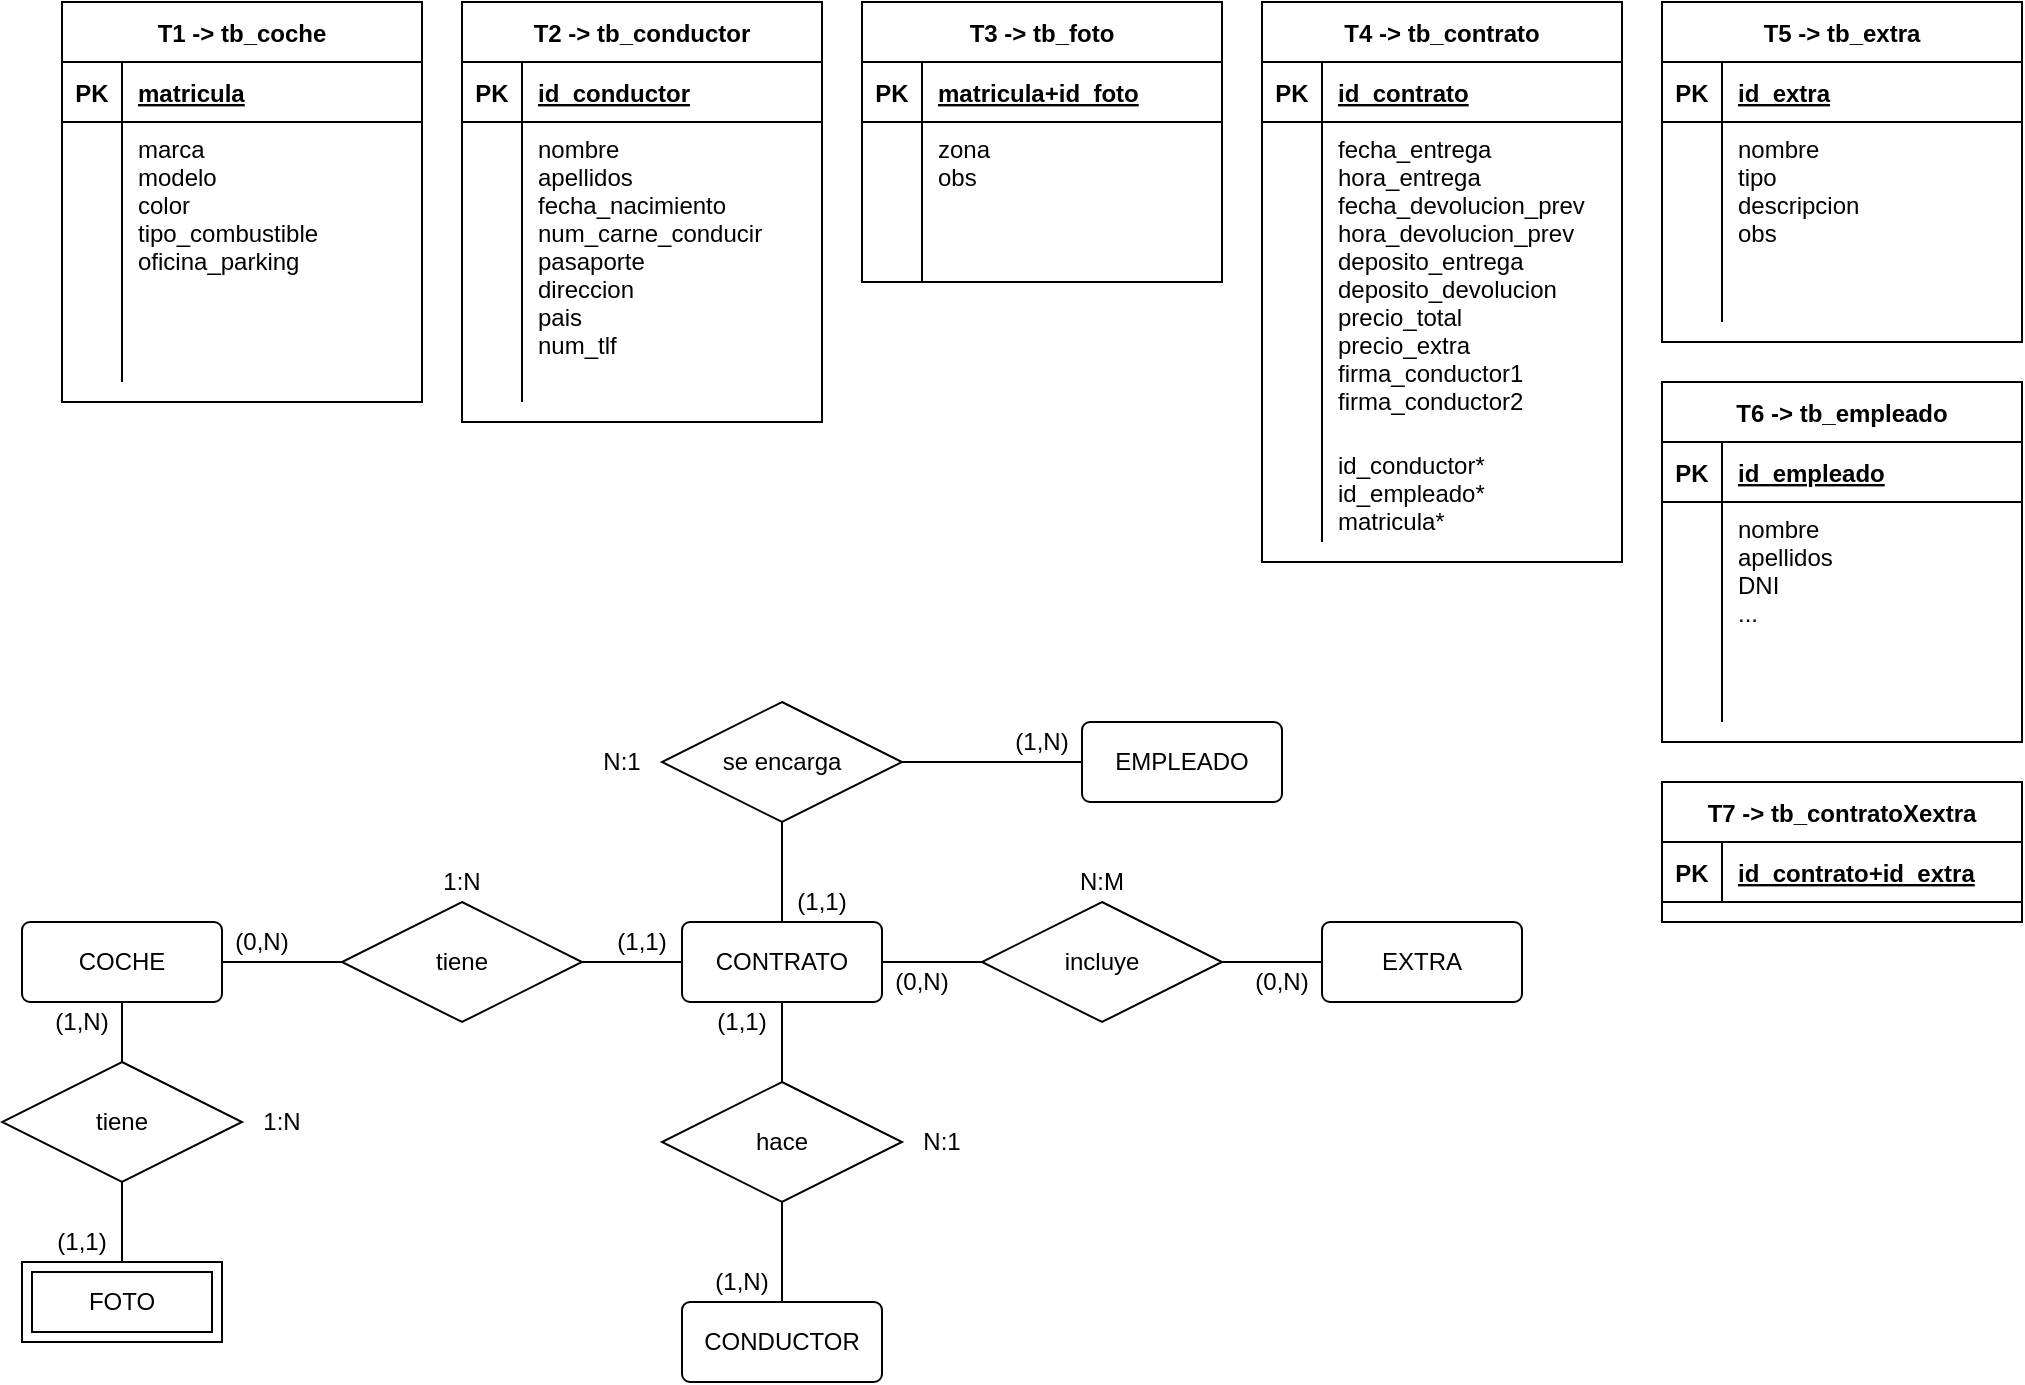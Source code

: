 <mxfile version="14.2.9" type="github"><diagram id="1MVjLDd_sgTOv8rTVsyx" name="Page-1"><mxGraphModel dx="635" dy="588" grid="1" gridSize="10" guides="1" tooltips="1" connect="1" arrows="1" fold="1" page="1" pageScale="1" pageWidth="827" pageHeight="1169" math="0" shadow="0"><root><mxCell id="0"/><mxCell id="1" parent="0"/><mxCell id="jtcwcKL_pfD3O9vpnACq-1" value="T1 -&gt; tb_coche" style="shape=table;startSize=30;container=1;collapsible=1;childLayout=tableLayout;fixedRows=1;rowLines=0;fontStyle=1;align=center;resizeLast=1;" vertex="1" parent="1"><mxGeometry x="40" y="40" width="180" height="200" as="geometry"/></mxCell><mxCell id="jtcwcKL_pfD3O9vpnACq-2" value="" style="shape=partialRectangle;collapsible=0;dropTarget=0;pointerEvents=0;fillColor=none;top=0;left=0;bottom=1;right=0;points=[[0,0.5],[1,0.5]];portConstraint=eastwest;" vertex="1" parent="jtcwcKL_pfD3O9vpnACq-1"><mxGeometry y="30" width="180" height="30" as="geometry"/></mxCell><mxCell id="jtcwcKL_pfD3O9vpnACq-3" value="PK" style="shape=partialRectangle;connectable=0;fillColor=none;top=0;left=0;bottom=0;right=0;fontStyle=1;overflow=hidden;" vertex="1" parent="jtcwcKL_pfD3O9vpnACq-2"><mxGeometry width="30" height="30" as="geometry"/></mxCell><mxCell id="jtcwcKL_pfD3O9vpnACq-4" value="matricula" style="shape=partialRectangle;connectable=0;fillColor=none;top=0;left=0;bottom=0;right=0;align=left;spacingLeft=6;fontStyle=5;overflow=hidden;" vertex="1" parent="jtcwcKL_pfD3O9vpnACq-2"><mxGeometry x="30" width="150" height="30" as="geometry"/></mxCell><mxCell id="jtcwcKL_pfD3O9vpnACq-5" value="" style="shape=partialRectangle;collapsible=0;dropTarget=0;pointerEvents=0;fillColor=none;top=0;left=0;bottom=0;right=0;points=[[0,0.5],[1,0.5]];portConstraint=eastwest;" vertex="1" parent="jtcwcKL_pfD3O9vpnACq-1"><mxGeometry y="60" width="180" height="130" as="geometry"/></mxCell><mxCell id="jtcwcKL_pfD3O9vpnACq-6" value="" style="shape=partialRectangle;connectable=0;fillColor=none;top=0;left=0;bottom=0;right=0;editable=1;overflow=hidden;" vertex="1" parent="jtcwcKL_pfD3O9vpnACq-5"><mxGeometry width="30" height="130" as="geometry"/></mxCell><mxCell id="jtcwcKL_pfD3O9vpnACq-7" value="marca&#10;modelo&#10;color&#10;tipo_combustible&#10;oficina_parking" style="shape=partialRectangle;connectable=0;fillColor=none;top=0;left=0;bottom=0;right=0;align=left;spacingLeft=6;overflow=hidden;labelPosition=center;verticalLabelPosition=middle;verticalAlign=top;" vertex="1" parent="jtcwcKL_pfD3O9vpnACq-5"><mxGeometry x="30" width="150" height="130" as="geometry"/></mxCell><mxCell id="jtcwcKL_pfD3O9vpnACq-14" value="T2 -&gt; tb_conductor" style="shape=table;startSize=30;container=1;collapsible=1;childLayout=tableLayout;fixedRows=1;rowLines=0;fontStyle=1;align=center;resizeLast=1;" vertex="1" parent="1"><mxGeometry x="240" y="40" width="180" height="210" as="geometry"/></mxCell><mxCell id="jtcwcKL_pfD3O9vpnACq-15" value="" style="shape=partialRectangle;collapsible=0;dropTarget=0;pointerEvents=0;fillColor=none;top=0;left=0;bottom=1;right=0;points=[[0,0.5],[1,0.5]];portConstraint=eastwest;" vertex="1" parent="jtcwcKL_pfD3O9vpnACq-14"><mxGeometry y="30" width="180" height="30" as="geometry"/></mxCell><mxCell id="jtcwcKL_pfD3O9vpnACq-16" value="PK" style="shape=partialRectangle;connectable=0;fillColor=none;top=0;left=0;bottom=0;right=0;fontStyle=1;overflow=hidden;" vertex="1" parent="jtcwcKL_pfD3O9vpnACq-15"><mxGeometry width="30" height="30" as="geometry"/></mxCell><mxCell id="jtcwcKL_pfD3O9vpnACq-17" value="id_conductor" style="shape=partialRectangle;connectable=0;fillColor=none;top=0;left=0;bottom=0;right=0;align=left;spacingLeft=6;fontStyle=5;overflow=hidden;" vertex="1" parent="jtcwcKL_pfD3O9vpnACq-15"><mxGeometry x="30" width="150" height="30" as="geometry"/></mxCell><mxCell id="jtcwcKL_pfD3O9vpnACq-18" value="" style="shape=partialRectangle;collapsible=0;dropTarget=0;pointerEvents=0;fillColor=none;top=0;left=0;bottom=0;right=0;points=[[0,0.5],[1,0.5]];portConstraint=eastwest;" vertex="1" parent="jtcwcKL_pfD3O9vpnACq-14"><mxGeometry y="60" width="180" height="140" as="geometry"/></mxCell><mxCell id="jtcwcKL_pfD3O9vpnACq-19" value="" style="shape=partialRectangle;connectable=0;fillColor=none;top=0;left=0;bottom=0;right=0;editable=1;overflow=hidden;" vertex="1" parent="jtcwcKL_pfD3O9vpnACq-18"><mxGeometry width="30" height="140" as="geometry"/></mxCell><mxCell id="jtcwcKL_pfD3O9vpnACq-20" value="nombre&#10;apellidos&#10;fecha_nacimiento&#10;num_carne_conducir&#10;pasaporte&#10;direccion&#10;pais&#10;num_tlf" style="shape=partialRectangle;connectable=0;fillColor=none;top=0;left=0;bottom=0;right=0;align=left;spacingLeft=6;overflow=hidden;verticalAlign=top;" vertex="1" parent="jtcwcKL_pfD3O9vpnACq-18"><mxGeometry x="30" width="150" height="140" as="geometry"/></mxCell><mxCell id="jtcwcKL_pfD3O9vpnACq-27" value="T3 -&gt; tb_foto" style="shape=table;startSize=30;container=1;collapsible=1;childLayout=tableLayout;fixedRows=1;rowLines=0;fontStyle=1;align=center;resizeLast=1;" vertex="1" parent="1"><mxGeometry x="440" y="40" width="180" height="140" as="geometry"/></mxCell><mxCell id="jtcwcKL_pfD3O9vpnACq-28" value="" style="shape=partialRectangle;collapsible=0;dropTarget=0;pointerEvents=0;fillColor=none;top=0;left=0;bottom=1;right=0;points=[[0,0.5],[1,0.5]];portConstraint=eastwest;" vertex="1" parent="jtcwcKL_pfD3O9vpnACq-27"><mxGeometry y="30" width="180" height="30" as="geometry"/></mxCell><mxCell id="jtcwcKL_pfD3O9vpnACq-29" value="PK" style="shape=partialRectangle;connectable=0;fillColor=none;top=0;left=0;bottom=0;right=0;fontStyle=1;overflow=hidden;" vertex="1" parent="jtcwcKL_pfD3O9vpnACq-28"><mxGeometry width="30" height="30" as="geometry"/></mxCell><mxCell id="jtcwcKL_pfD3O9vpnACq-30" value="matricula+id_foto" style="shape=partialRectangle;connectable=0;fillColor=none;top=0;left=0;bottom=0;right=0;align=left;spacingLeft=6;fontStyle=5;overflow=hidden;" vertex="1" parent="jtcwcKL_pfD3O9vpnACq-28"><mxGeometry x="30" width="150" height="30" as="geometry"/></mxCell><mxCell id="jtcwcKL_pfD3O9vpnACq-31" value="" style="shape=partialRectangle;collapsible=0;dropTarget=0;pointerEvents=0;fillColor=none;top=0;left=0;bottom=0;right=0;points=[[0,0.5],[1,0.5]];portConstraint=eastwest;" vertex="1" parent="jtcwcKL_pfD3O9vpnACq-27"><mxGeometry y="60" width="180" height="50" as="geometry"/></mxCell><mxCell id="jtcwcKL_pfD3O9vpnACq-32" value="" style="shape=partialRectangle;connectable=0;fillColor=none;top=0;left=0;bottom=0;right=0;editable=1;overflow=hidden;" vertex="1" parent="jtcwcKL_pfD3O9vpnACq-31"><mxGeometry width="30" height="50" as="geometry"/></mxCell><mxCell id="jtcwcKL_pfD3O9vpnACq-33" value="zona&#10;obs" style="shape=partialRectangle;connectable=0;fillColor=none;top=0;left=0;bottom=0;right=0;align=left;spacingLeft=6;overflow=hidden;verticalAlign=top;" vertex="1" parent="jtcwcKL_pfD3O9vpnACq-31"><mxGeometry x="30" width="150" height="50" as="geometry"/></mxCell><mxCell id="jtcwcKL_pfD3O9vpnACq-34" value="" style="shape=partialRectangle;collapsible=0;dropTarget=0;pointerEvents=0;fillColor=none;top=0;left=0;bottom=0;right=0;points=[[0,0.5],[1,0.5]];portConstraint=eastwest;" vertex="1" parent="jtcwcKL_pfD3O9vpnACq-27"><mxGeometry y="110" width="180" height="30" as="geometry"/></mxCell><mxCell id="jtcwcKL_pfD3O9vpnACq-35" value="" style="shape=partialRectangle;connectable=0;fillColor=none;top=0;left=0;bottom=0;right=0;editable=1;overflow=hidden;" vertex="1" parent="jtcwcKL_pfD3O9vpnACq-34"><mxGeometry width="30" height="30" as="geometry"/></mxCell><mxCell id="jtcwcKL_pfD3O9vpnACq-36" value="" style="shape=partialRectangle;connectable=0;fillColor=none;top=0;left=0;bottom=0;right=0;align=left;spacingLeft=6;overflow=hidden;" vertex="1" parent="jtcwcKL_pfD3O9vpnACq-34"><mxGeometry x="30" width="150" height="30" as="geometry"/></mxCell><mxCell id="jtcwcKL_pfD3O9vpnACq-40" value="T4 -&gt; tb_contrato" style="shape=table;startSize=30;container=1;collapsible=1;childLayout=tableLayout;fixedRows=1;rowLines=0;fontStyle=1;align=center;resizeLast=1;" vertex="1" parent="1"><mxGeometry x="640" y="40" width="180" height="280" as="geometry"/></mxCell><mxCell id="jtcwcKL_pfD3O9vpnACq-41" value="" style="shape=partialRectangle;collapsible=0;dropTarget=0;pointerEvents=0;fillColor=none;top=0;left=0;bottom=1;right=0;points=[[0,0.5],[1,0.5]];portConstraint=eastwest;" vertex="1" parent="jtcwcKL_pfD3O9vpnACq-40"><mxGeometry y="30" width="180" height="30" as="geometry"/></mxCell><mxCell id="jtcwcKL_pfD3O9vpnACq-42" value="PK" style="shape=partialRectangle;connectable=0;fillColor=none;top=0;left=0;bottom=0;right=0;fontStyle=1;overflow=hidden;" vertex="1" parent="jtcwcKL_pfD3O9vpnACq-41"><mxGeometry width="30" height="30" as="geometry"/></mxCell><mxCell id="jtcwcKL_pfD3O9vpnACq-43" value="id_contrato" style="shape=partialRectangle;connectable=0;fillColor=none;top=0;left=0;bottom=0;right=0;align=left;spacingLeft=6;fontStyle=5;overflow=hidden;" vertex="1" parent="jtcwcKL_pfD3O9vpnACq-41"><mxGeometry x="30" width="150" height="30" as="geometry"/></mxCell><mxCell id="jtcwcKL_pfD3O9vpnACq-44" value="" style="shape=partialRectangle;collapsible=0;dropTarget=0;pointerEvents=0;fillColor=none;top=0;left=0;bottom=0;right=0;points=[[0,0.5],[1,0.5]];portConstraint=eastwest;" vertex="1" parent="jtcwcKL_pfD3O9vpnACq-40"><mxGeometry y="60" width="180" height="160" as="geometry"/></mxCell><mxCell id="jtcwcKL_pfD3O9vpnACq-45" value="" style="shape=partialRectangle;connectable=0;fillColor=none;top=0;left=0;bottom=0;right=0;editable=1;overflow=hidden;" vertex="1" parent="jtcwcKL_pfD3O9vpnACq-44"><mxGeometry width="30" height="160" as="geometry"/></mxCell><mxCell id="jtcwcKL_pfD3O9vpnACq-46" value="fecha_entrega&#10;hora_entrega&#10;fecha_devolucion_prev&#10;hora_devolucion_prev&#10;deposito_entrega&#10;deposito_devolucion&#10;precio_total&#10;precio_extra&#10;firma_conductor1&#10;firma_conductor2" style="shape=partialRectangle;connectable=0;fillColor=none;top=0;left=0;bottom=0;right=0;align=left;spacingLeft=6;overflow=hidden;verticalAlign=top;" vertex="1" parent="jtcwcKL_pfD3O9vpnACq-44"><mxGeometry x="30" width="150" height="160" as="geometry"/></mxCell><mxCell id="jtcwcKL_pfD3O9vpnACq-47" value="" style="shape=partialRectangle;collapsible=0;dropTarget=0;pointerEvents=0;fillColor=none;top=0;left=0;bottom=0;right=0;points=[[0,0.5],[1,0.5]];portConstraint=eastwest;" vertex="1" parent="jtcwcKL_pfD3O9vpnACq-40"><mxGeometry y="220" width="180" height="50" as="geometry"/></mxCell><mxCell id="jtcwcKL_pfD3O9vpnACq-48" value="" style="shape=partialRectangle;connectable=0;fillColor=none;top=0;left=0;bottom=0;right=0;editable=1;overflow=hidden;" vertex="1" parent="jtcwcKL_pfD3O9vpnACq-47"><mxGeometry width="30" height="50" as="geometry"/></mxCell><mxCell id="jtcwcKL_pfD3O9vpnACq-49" value="id_conductor*&#10;id_empleado*&#10;matricula*" style="shape=partialRectangle;connectable=0;fillColor=none;top=0;left=0;bottom=0;right=0;align=left;spacingLeft=6;overflow=hidden;" vertex="1" parent="jtcwcKL_pfD3O9vpnACq-47"><mxGeometry x="30" width="150" height="50" as="geometry"/></mxCell><mxCell id="jtcwcKL_pfD3O9vpnACq-54" value="T5 -&gt; tb_extra" style="shape=table;startSize=30;container=1;collapsible=1;childLayout=tableLayout;fixedRows=1;rowLines=0;fontStyle=1;align=center;resizeLast=1;" vertex="1" parent="1"><mxGeometry x="840" y="40" width="180" height="170" as="geometry"/></mxCell><mxCell id="jtcwcKL_pfD3O9vpnACq-55" value="" style="shape=partialRectangle;collapsible=0;dropTarget=0;pointerEvents=0;fillColor=none;top=0;left=0;bottom=1;right=0;points=[[0,0.5],[1,0.5]];portConstraint=eastwest;" vertex="1" parent="jtcwcKL_pfD3O9vpnACq-54"><mxGeometry y="30" width="180" height="30" as="geometry"/></mxCell><mxCell id="jtcwcKL_pfD3O9vpnACq-56" value="PK" style="shape=partialRectangle;connectable=0;fillColor=none;top=0;left=0;bottom=0;right=0;fontStyle=1;overflow=hidden;" vertex="1" parent="jtcwcKL_pfD3O9vpnACq-55"><mxGeometry width="30" height="30" as="geometry"/></mxCell><mxCell id="jtcwcKL_pfD3O9vpnACq-57" value="id_extra" style="shape=partialRectangle;connectable=0;fillColor=none;top=0;left=0;bottom=0;right=0;align=left;spacingLeft=6;fontStyle=5;overflow=hidden;" vertex="1" parent="jtcwcKL_pfD3O9vpnACq-55"><mxGeometry x="30" width="150" height="30" as="geometry"/></mxCell><mxCell id="jtcwcKL_pfD3O9vpnACq-58" value="" style="shape=partialRectangle;collapsible=0;dropTarget=0;pointerEvents=0;fillColor=none;top=0;left=0;bottom=0;right=0;points=[[0,0.5],[1,0.5]];portConstraint=eastwest;" vertex="1" parent="jtcwcKL_pfD3O9vpnACq-54"><mxGeometry y="60" width="180" height="70" as="geometry"/></mxCell><mxCell id="jtcwcKL_pfD3O9vpnACq-59" value="" style="shape=partialRectangle;connectable=0;fillColor=none;top=0;left=0;bottom=0;right=0;editable=1;overflow=hidden;" vertex="1" parent="jtcwcKL_pfD3O9vpnACq-58"><mxGeometry width="30" height="70" as="geometry"/></mxCell><mxCell id="jtcwcKL_pfD3O9vpnACq-60" value="nombre&#10;tipo &#10;descripcion&#10;obs" style="shape=partialRectangle;connectable=0;fillColor=none;top=0;left=0;bottom=0;right=0;align=left;spacingLeft=6;overflow=hidden;verticalAlign=top;" vertex="1" parent="jtcwcKL_pfD3O9vpnACq-58"><mxGeometry x="30" width="150" height="70" as="geometry"/></mxCell><mxCell id="jtcwcKL_pfD3O9vpnACq-61" value="" style="shape=partialRectangle;collapsible=0;dropTarget=0;pointerEvents=0;fillColor=none;top=0;left=0;bottom=0;right=0;points=[[0,0.5],[1,0.5]];portConstraint=eastwest;" vertex="1" parent="jtcwcKL_pfD3O9vpnACq-54"><mxGeometry y="130" width="180" height="30" as="geometry"/></mxCell><mxCell id="jtcwcKL_pfD3O9vpnACq-62" value="" style="shape=partialRectangle;connectable=0;fillColor=none;top=0;left=0;bottom=0;right=0;editable=1;overflow=hidden;" vertex="1" parent="jtcwcKL_pfD3O9vpnACq-61"><mxGeometry width="30" height="30" as="geometry"/></mxCell><mxCell id="jtcwcKL_pfD3O9vpnACq-63" value="" style="shape=partialRectangle;connectable=0;fillColor=none;top=0;left=0;bottom=0;right=0;align=left;spacingLeft=6;overflow=hidden;" vertex="1" parent="jtcwcKL_pfD3O9vpnACq-61"><mxGeometry x="30" width="150" height="30" as="geometry"/></mxCell><mxCell id="jtcwcKL_pfD3O9vpnACq-67" value="T6 -&gt; tb_empleado" style="shape=table;startSize=30;container=1;collapsible=1;childLayout=tableLayout;fixedRows=1;rowLines=0;fontStyle=1;align=center;resizeLast=1;" vertex="1" parent="1"><mxGeometry x="840" y="230" width="180" height="180" as="geometry"/></mxCell><mxCell id="jtcwcKL_pfD3O9vpnACq-68" value="" style="shape=partialRectangle;collapsible=0;dropTarget=0;pointerEvents=0;fillColor=none;top=0;left=0;bottom=1;right=0;points=[[0,0.5],[1,0.5]];portConstraint=eastwest;" vertex="1" parent="jtcwcKL_pfD3O9vpnACq-67"><mxGeometry y="30" width="180" height="30" as="geometry"/></mxCell><mxCell id="jtcwcKL_pfD3O9vpnACq-69" value="PK" style="shape=partialRectangle;connectable=0;fillColor=none;top=0;left=0;bottom=0;right=0;fontStyle=1;overflow=hidden;" vertex="1" parent="jtcwcKL_pfD3O9vpnACq-68"><mxGeometry width="30" height="30" as="geometry"/></mxCell><mxCell id="jtcwcKL_pfD3O9vpnACq-70" value="id_empleado" style="shape=partialRectangle;connectable=0;fillColor=none;top=0;left=0;bottom=0;right=0;align=left;spacingLeft=6;fontStyle=5;overflow=hidden;" vertex="1" parent="jtcwcKL_pfD3O9vpnACq-68"><mxGeometry x="30" width="150" height="30" as="geometry"/></mxCell><mxCell id="jtcwcKL_pfD3O9vpnACq-71" value="" style="shape=partialRectangle;collapsible=0;dropTarget=0;pointerEvents=0;fillColor=none;top=0;left=0;bottom=0;right=0;points=[[0,0.5],[1,0.5]];portConstraint=eastwest;" vertex="1" parent="jtcwcKL_pfD3O9vpnACq-67"><mxGeometry y="60" width="180" height="80" as="geometry"/></mxCell><mxCell id="jtcwcKL_pfD3O9vpnACq-72" value="" style="shape=partialRectangle;connectable=0;fillColor=none;top=0;left=0;bottom=0;right=0;editable=1;overflow=hidden;" vertex="1" parent="jtcwcKL_pfD3O9vpnACq-71"><mxGeometry width="30" height="80" as="geometry"/></mxCell><mxCell id="jtcwcKL_pfD3O9vpnACq-73" value="nombre&#10;apellidos&#10;DNI&#10;..." style="shape=partialRectangle;connectable=0;fillColor=none;top=0;left=0;bottom=0;right=0;align=left;spacingLeft=6;overflow=hidden;verticalAlign=top;" vertex="1" parent="jtcwcKL_pfD3O9vpnACq-71"><mxGeometry x="30" width="150" height="80" as="geometry"/></mxCell><mxCell id="jtcwcKL_pfD3O9vpnACq-74" value="" style="shape=partialRectangle;collapsible=0;dropTarget=0;pointerEvents=0;fillColor=none;top=0;left=0;bottom=0;right=0;points=[[0,0.5],[1,0.5]];portConstraint=eastwest;" vertex="1" parent="jtcwcKL_pfD3O9vpnACq-67"><mxGeometry y="140" width="180" height="30" as="geometry"/></mxCell><mxCell id="jtcwcKL_pfD3O9vpnACq-75" value="" style="shape=partialRectangle;connectable=0;fillColor=none;top=0;left=0;bottom=0;right=0;editable=1;overflow=hidden;" vertex="1" parent="jtcwcKL_pfD3O9vpnACq-74"><mxGeometry width="30" height="30" as="geometry"/></mxCell><mxCell id="jtcwcKL_pfD3O9vpnACq-76" value="" style="shape=partialRectangle;connectable=0;fillColor=none;top=0;left=0;bottom=0;right=0;align=left;spacingLeft=6;overflow=hidden;" vertex="1" parent="jtcwcKL_pfD3O9vpnACq-74"><mxGeometry x="30" width="150" height="30" as="geometry"/></mxCell><mxCell id="jtcwcKL_pfD3O9vpnACq-80" value="CONTRATO" style="rounded=1;arcSize=10;whiteSpace=wrap;html=1;align=center;" vertex="1" parent="1"><mxGeometry x="350" y="500" width="100" height="40" as="geometry"/></mxCell><mxCell id="jtcwcKL_pfD3O9vpnACq-81" value="tiene" style="shape=rhombus;perimeter=rhombusPerimeter;whiteSpace=wrap;html=1;align=center;" vertex="1" parent="1"><mxGeometry x="180" y="490" width="120" height="60" as="geometry"/></mxCell><mxCell id="jtcwcKL_pfD3O9vpnACq-82" value="COCHE" style="rounded=1;arcSize=10;whiteSpace=wrap;html=1;align=center;" vertex="1" parent="1"><mxGeometry x="20" y="500" width="100" height="40" as="geometry"/></mxCell><mxCell id="jtcwcKL_pfD3O9vpnACq-83" value="tiene" style="shape=rhombus;perimeter=rhombusPerimeter;whiteSpace=wrap;html=1;align=center;" vertex="1" parent="1"><mxGeometry x="10" y="570" width="120" height="60" as="geometry"/></mxCell><mxCell id="jtcwcKL_pfD3O9vpnACq-85" value="FOTO" style="shape=ext;margin=3;double=1;whiteSpace=wrap;html=1;align=center;" vertex="1" parent="1"><mxGeometry x="20" y="670" width="100" height="40" as="geometry"/></mxCell><mxCell id="jtcwcKL_pfD3O9vpnACq-86" value="hace" style="shape=rhombus;perimeter=rhombusPerimeter;whiteSpace=wrap;html=1;align=center;" vertex="1" parent="1"><mxGeometry x="340" y="580" width="120" height="60" as="geometry"/></mxCell><mxCell id="jtcwcKL_pfD3O9vpnACq-87" value="CONDUCTOR" style="rounded=1;arcSize=10;whiteSpace=wrap;html=1;align=center;" vertex="1" parent="1"><mxGeometry x="350" y="690" width="100" height="40" as="geometry"/></mxCell><mxCell id="jtcwcKL_pfD3O9vpnACq-88" value="se encarga" style="shape=rhombus;perimeter=rhombusPerimeter;whiteSpace=wrap;html=1;align=center;" vertex="1" parent="1"><mxGeometry x="340" y="390" width="120" height="60" as="geometry"/></mxCell><mxCell id="jtcwcKL_pfD3O9vpnACq-89" value="EMPLEADO" style="rounded=1;arcSize=10;whiteSpace=wrap;html=1;align=center;" vertex="1" parent="1"><mxGeometry x="550" y="400" width="100" height="40" as="geometry"/></mxCell><mxCell id="jtcwcKL_pfD3O9vpnACq-90" value="incluye" style="shape=rhombus;perimeter=rhombusPerimeter;whiteSpace=wrap;html=1;align=center;" vertex="1" parent="1"><mxGeometry x="500" y="490" width="120" height="60" as="geometry"/></mxCell><mxCell id="jtcwcKL_pfD3O9vpnACq-93" value="EXTRA" style="rounded=1;arcSize=10;whiteSpace=wrap;html=1;align=center;" vertex="1" parent="1"><mxGeometry x="670" y="500" width="100" height="40" as="geometry"/></mxCell><mxCell id="jtcwcKL_pfD3O9vpnACq-94" value="" style="endArrow=none;html=1;rounded=0;" edge="1" parent="1" source="jtcwcKL_pfD3O9vpnACq-85" target="jtcwcKL_pfD3O9vpnACq-83"><mxGeometry relative="1" as="geometry"><mxPoint x="440" y="560" as="sourcePoint"/><mxPoint x="600" y="560" as="targetPoint"/></mxGeometry></mxCell><mxCell id="jtcwcKL_pfD3O9vpnACq-95" value="" style="endArrow=none;html=1;rounded=0;" edge="1" parent="1" source="jtcwcKL_pfD3O9vpnACq-82" target="jtcwcKL_pfD3O9vpnACq-83"><mxGeometry relative="1" as="geometry"><mxPoint x="450" y="570" as="sourcePoint"/><mxPoint x="610" y="570" as="targetPoint"/></mxGeometry></mxCell><mxCell id="jtcwcKL_pfD3O9vpnACq-96" value="" style="endArrow=none;html=1;rounded=0;" edge="1" parent="1" source="jtcwcKL_pfD3O9vpnACq-82" target="jtcwcKL_pfD3O9vpnACq-81"><mxGeometry relative="1" as="geometry"><mxPoint x="460" y="580" as="sourcePoint"/><mxPoint x="620" y="580" as="targetPoint"/></mxGeometry></mxCell><mxCell id="jtcwcKL_pfD3O9vpnACq-97" value="" style="endArrow=none;html=1;rounded=0;" edge="1" parent="1" source="jtcwcKL_pfD3O9vpnACq-81" target="jtcwcKL_pfD3O9vpnACq-80"><mxGeometry relative="1" as="geometry"><mxPoint x="470" y="590" as="sourcePoint"/><mxPoint x="630" y="590" as="targetPoint"/></mxGeometry></mxCell><mxCell id="jtcwcKL_pfD3O9vpnACq-98" value="" style="endArrow=none;html=1;rounded=0;" edge="1" parent="1" source="jtcwcKL_pfD3O9vpnACq-86" target="jtcwcKL_pfD3O9vpnACq-87"><mxGeometry relative="1" as="geometry"><mxPoint x="480" y="600" as="sourcePoint"/><mxPoint x="640" y="600" as="targetPoint"/></mxGeometry></mxCell><mxCell id="jtcwcKL_pfD3O9vpnACq-99" value="" style="endArrow=none;html=1;rounded=0;" edge="1" parent="1" source="jtcwcKL_pfD3O9vpnACq-80" target="jtcwcKL_pfD3O9vpnACq-86"><mxGeometry relative="1" as="geometry"><mxPoint x="490" y="610" as="sourcePoint"/><mxPoint x="650" y="610" as="targetPoint"/></mxGeometry></mxCell><mxCell id="jtcwcKL_pfD3O9vpnACq-100" value="" style="endArrow=none;html=1;rounded=0;" edge="1" parent="1" source="jtcwcKL_pfD3O9vpnACq-88" target="jtcwcKL_pfD3O9vpnACq-80"><mxGeometry relative="1" as="geometry"><mxPoint x="500" y="620" as="sourcePoint"/><mxPoint x="660" y="620" as="targetPoint"/></mxGeometry></mxCell><mxCell id="jtcwcKL_pfD3O9vpnACq-101" value="" style="endArrow=none;html=1;rounded=0;" edge="1" parent="1" source="jtcwcKL_pfD3O9vpnACq-88" target="jtcwcKL_pfD3O9vpnACq-89"><mxGeometry relative="1" as="geometry"><mxPoint x="510" y="630" as="sourcePoint"/><mxPoint x="670" y="630" as="targetPoint"/></mxGeometry></mxCell><mxCell id="jtcwcKL_pfD3O9vpnACq-102" value="" style="endArrow=none;html=1;rounded=0;" edge="1" parent="1" source="jtcwcKL_pfD3O9vpnACq-80" target="jtcwcKL_pfD3O9vpnACq-90"><mxGeometry relative="1" as="geometry"><mxPoint x="520" y="640" as="sourcePoint"/><mxPoint x="680" y="640" as="targetPoint"/></mxGeometry></mxCell><mxCell id="jtcwcKL_pfD3O9vpnACq-103" value="" style="endArrow=none;html=1;rounded=0;" edge="1" parent="1" source="jtcwcKL_pfD3O9vpnACq-90" target="jtcwcKL_pfD3O9vpnACq-93"><mxGeometry relative="1" as="geometry"><mxPoint x="530" y="650" as="sourcePoint"/><mxPoint x="690" y="650" as="targetPoint"/></mxGeometry></mxCell><mxCell id="jtcwcKL_pfD3O9vpnACq-104" value="(0,N)&lt;span style=&quot;color: rgba(0 , 0 , 0 , 0) ; font-family: monospace ; font-size: 0px&quot;&gt;%3CmxGraphModel%3E%3Croot%3E%3CmxCell%20id%3D%220%22%2F%3E%3CmxCell%20id%3D%221%22%20parent%3D%220%22%2F%3E%3CmxCell%20id%3D%222%22%20value%3D%22Text%22%20style%3D%22text%3Bhtml%3D1%3BstrokeColor%3Dnone%3BfillColor%3Dnone%3Balign%3Dcenter%3BverticalAlign%3Dmiddle%3BwhiteSpace%3Dwrap%3Brounded%3D0%3B%22%20vertex%3D%221%22%20parent%3D%221%22%3E%3CmxGeometry%20x%3D%22610%22%20y%3D%22550%22%20width%3D%2240%22%20height%3D%2220%22%20as%3D%22geometry%22%2F%3E%3C%2FmxCell%3E%3C%2Froot%3E%3C%2FmxGraphModel%3E&lt;/span&gt;&lt;span style=&quot;color: rgba(0 , 0 , 0 , 0) ; font-family: monospace ; font-size: 0px&quot;&gt;%3CmxGraphModel%3E%3Croot%3E%3CmxCell%20id%3D%220%22%2F%3E%3CmxCell%20id%3D%221%22%20parent%3D%220%22%2F%3E%3CmxCell%20id%3D%222%22%20value%3D%22Text%22%20style%3D%22text%3Bhtml%3D1%3BstrokeColor%3Dnone%3BfillColor%3Dnone%3Balign%3Dcenter%3BverticalAlign%3Dmiddle%3BwhiteSpace%3Dwrap%3Brounded%3D0%3B%22%20vertex%3D%221%22%20parent%3D%221%22%3E%3CmxGeometry%20x%3D%22610%22%20y%3D%22550%22%20width%3D%2240%22%20height%3D%2220%22%20as%3D%22geometry%22%2F%3E%3C%2FmxCell%3E%3C%2Froot%3E%3C%2FmxGraphModel%3E&lt;/span&gt;" style="text;html=1;strokeColor=none;fillColor=none;align=center;verticalAlign=middle;whiteSpace=wrap;rounded=0;" vertex="1" parent="1"><mxGeometry x="630" y="520" width="40" height="20" as="geometry"/></mxCell><mxCell id="jtcwcKL_pfD3O9vpnACq-105" value="(0,N)" style="text;html=1;strokeColor=none;fillColor=none;align=center;verticalAlign=middle;whiteSpace=wrap;rounded=0;" vertex="1" parent="1"><mxGeometry x="450" y="520" width="40" height="20" as="geometry"/></mxCell><mxCell id="jtcwcKL_pfD3O9vpnACq-106" value="(1,1)" style="text;html=1;strokeColor=none;fillColor=none;align=center;verticalAlign=middle;whiteSpace=wrap;rounded=0;" vertex="1" parent="1"><mxGeometry x="400" y="480" width="40" height="20" as="geometry"/></mxCell><mxCell id="jtcwcKL_pfD3O9vpnACq-107" value="(1,N)" style="text;html=1;strokeColor=none;fillColor=none;align=center;verticalAlign=middle;whiteSpace=wrap;rounded=0;" vertex="1" parent="1"><mxGeometry x="510" y="400" width="40" height="20" as="geometry"/></mxCell><mxCell id="jtcwcKL_pfD3O9vpnACq-108" value="(1,1)" style="text;html=1;strokeColor=none;fillColor=none;align=center;verticalAlign=middle;whiteSpace=wrap;rounded=0;" vertex="1" parent="1"><mxGeometry x="360" y="540" width="40" height="20" as="geometry"/></mxCell><mxCell id="jtcwcKL_pfD3O9vpnACq-109" value="(1,N)" style="text;html=1;strokeColor=none;fillColor=none;align=center;verticalAlign=middle;whiteSpace=wrap;rounded=0;" vertex="1" parent="1"><mxGeometry x="360" y="670" width="40" height="20" as="geometry"/></mxCell><mxCell id="jtcwcKL_pfD3O9vpnACq-110" value="(1,1)" style="text;html=1;strokeColor=none;fillColor=none;align=center;verticalAlign=middle;whiteSpace=wrap;rounded=0;" vertex="1" parent="1"><mxGeometry x="310" y="500" width="40" height="20" as="geometry"/></mxCell><mxCell id="jtcwcKL_pfD3O9vpnACq-111" value="(0,N)" style="text;html=1;strokeColor=none;fillColor=none;align=center;verticalAlign=middle;whiteSpace=wrap;rounded=0;" vertex="1" parent="1"><mxGeometry x="120" y="500" width="40" height="20" as="geometry"/></mxCell><mxCell id="jtcwcKL_pfD3O9vpnACq-112" value="(1,N)" style="text;html=1;strokeColor=none;fillColor=none;align=center;verticalAlign=middle;whiteSpace=wrap;rounded=0;" vertex="1" parent="1"><mxGeometry x="30" y="540" width="40" height="20" as="geometry"/></mxCell><mxCell id="jtcwcKL_pfD3O9vpnACq-113" value="(1,1)" style="text;html=1;strokeColor=none;fillColor=none;align=center;verticalAlign=middle;whiteSpace=wrap;rounded=0;" vertex="1" parent="1"><mxGeometry x="30" y="650" width="40" height="20" as="geometry"/></mxCell><mxCell id="jtcwcKL_pfD3O9vpnACq-114" value="1:N" style="text;html=1;strokeColor=none;fillColor=none;align=center;verticalAlign=middle;whiteSpace=wrap;rounded=0;" vertex="1" parent="1"><mxGeometry x="130" y="590" width="40" height="20" as="geometry"/></mxCell><mxCell id="jtcwcKL_pfD3O9vpnACq-115" value="1:N" style="text;html=1;strokeColor=none;fillColor=none;align=center;verticalAlign=middle;whiteSpace=wrap;rounded=0;" vertex="1" parent="1"><mxGeometry x="220" y="470" width="40" height="20" as="geometry"/></mxCell><mxCell id="jtcwcKL_pfD3O9vpnACq-116" value="N:1" style="text;html=1;strokeColor=none;fillColor=none;align=center;verticalAlign=middle;whiteSpace=wrap;rounded=0;" vertex="1" parent="1"><mxGeometry x="300" y="410" width="40" height="20" as="geometry"/></mxCell><mxCell id="jtcwcKL_pfD3O9vpnACq-117" value="N:1" style="text;html=1;strokeColor=none;fillColor=none;align=center;verticalAlign=middle;whiteSpace=wrap;rounded=0;" vertex="1" parent="1"><mxGeometry x="460" y="600" width="40" height="20" as="geometry"/></mxCell><mxCell id="jtcwcKL_pfD3O9vpnACq-118" value="N:M" style="text;html=1;strokeColor=none;fillColor=none;align=center;verticalAlign=middle;whiteSpace=wrap;rounded=0;" vertex="1" parent="1"><mxGeometry x="540" y="470" width="40" height="20" as="geometry"/></mxCell><mxCell id="jtcwcKL_pfD3O9vpnACq-119" value="T7 -&gt; tb_contratoXextra" style="shape=table;startSize=30;container=1;collapsible=1;childLayout=tableLayout;fixedRows=1;rowLines=0;fontStyle=1;align=center;resizeLast=1;" vertex="1" parent="1"><mxGeometry x="840" y="430" width="180" height="70" as="geometry"/></mxCell><mxCell id="jtcwcKL_pfD3O9vpnACq-120" value="" style="shape=partialRectangle;collapsible=0;dropTarget=0;pointerEvents=0;fillColor=none;top=0;left=0;bottom=1;right=0;points=[[0,0.5],[1,0.5]];portConstraint=eastwest;" vertex="1" parent="jtcwcKL_pfD3O9vpnACq-119"><mxGeometry y="30" width="180" height="30" as="geometry"/></mxCell><mxCell id="jtcwcKL_pfD3O9vpnACq-121" value="PK" style="shape=partialRectangle;connectable=0;fillColor=none;top=0;left=0;bottom=0;right=0;fontStyle=1;overflow=hidden;" vertex="1" parent="jtcwcKL_pfD3O9vpnACq-120"><mxGeometry width="30" height="30" as="geometry"/></mxCell><mxCell id="jtcwcKL_pfD3O9vpnACq-122" value="id_contrato+id_extra" style="shape=partialRectangle;connectable=0;fillColor=none;top=0;left=0;bottom=0;right=0;align=left;spacingLeft=6;fontStyle=5;overflow=hidden;" vertex="1" parent="jtcwcKL_pfD3O9vpnACq-120"><mxGeometry x="30" width="150" height="30" as="geometry"/></mxCell></root></mxGraphModel></diagram></mxfile>
